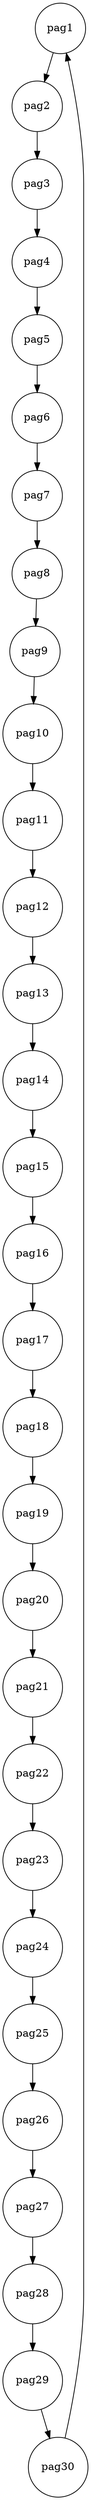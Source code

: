 digraph finite_state_machine {
node [shape = circle];
1 [ label = "pag1"]
2 [ label = "pag2"]
3 [ label = "pag3"]
4 [ label = "pag4"]
5 [ label = "pag5"]
6 [ label = "pag6"]
7 [ label = "pag7"]
8 [ label = "pag8"]
9 [ label = "pag9"]
10 [ label = "pag10"]
11 [ label = "pag11"]
12 [ label = "pag12"]
13 [ label = "pag13"]
14 [ label = "pag14"]
15 [ label = "pag15"]
16 [ label = "pag16"]
17 [ label = "pag17"]
18 [ label = "pag18"]
19 [ label = "pag19"]
20 [ label = "pag20"]
21 [ label = "pag21"]
22 [ label = "pag22"]
23 [ label = "pag23"]
24 [ label = "pag24"]
25 [ label = "pag25"]
26 [ label = "pag26"]
27 [ label = "pag27"]
28 [ label = "pag28"]
29 [ label = "pag29"]
30 [ label = "pag30"]
1 -> 2
2 -> 3
3 -> 4
4 -> 5
5 -> 6
6 -> 7
7 -> 8
8 -> 9
9 -> 10
10 -> 11
11 -> 12
12 -> 13
13 -> 14
14 -> 15
15 -> 16
16 -> 17
17 -> 18
18 -> 19
19 -> 20
20 -> 21
21 -> 22
22 -> 23
23 -> 24
24 -> 25
25 -> 26
26 -> 27
27 -> 28
28 -> 29
29 -> 30
30 -> 1
}

